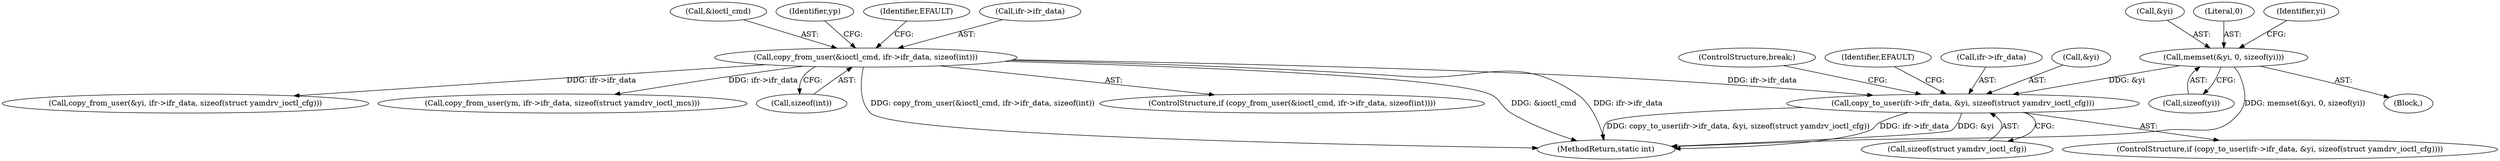 digraph "0_linux_8e3fbf870481eb53b2d3a322d1fc395ad8b367ed@API" {
"1000706" [label="(Call,copy_to_user(ifr->ifr_data, &yi, sizeof(struct yamdrv_ioctl_cfg)))"];
"1000121" [label="(Call,copy_from_user(&ioctl_cmd, ifr->ifr_data, sizeof(int)))"];
"1000602" [label="(Call,memset(&yi, 0, sizeof(yi)))"];
"1000603" [label="(Call,&yi)"];
"1000121" [label="(Call,copy_from_user(&ioctl_cmd, ifr->ifr_data, sizeof(int)))"];
"1000712" [label="(Call,sizeof(struct yamdrv_ioctl_cfg))"];
"1000124" [label="(Call,ifr->ifr_data)"];
"1000716" [label="(Identifier,EFAULT)"];
"1000122" [label="(Call,&ioctl_cmd)"];
"1000127" [label="(Call,sizeof(int))"];
"1000605" [label="(Literal,0)"];
"1000707" [label="(Call,ifr->ifr_data)"];
"1000227" [label="(Call,copy_from_user(&yi, ifr->ifr_data, sizeof(struct yamdrv_ioctl_cfg)))"];
"1000182" [label="(Call,copy_from_user(ym, ifr->ifr_data, sizeof(struct yamdrv_ioctl_mcs)))"];
"1000135" [label="(Identifier,yp)"];
"1000710" [label="(Call,&yi)"];
"1000724" [label="(MethodReturn,static int)"];
"1000602" [label="(Call,memset(&yi, 0, sizeof(yi)))"];
"1000120" [label="(ControlStructure,if (copy_from_user(&ioctl_cmd, ifr->ifr_data, sizeof(int))))"];
"1000705" [label="(ControlStructure,if (copy_to_user(ifr->ifr_data, &yi, sizeof(struct yamdrv_ioctl_cfg))))"];
"1000131" [label="(Identifier,EFAULT)"];
"1000717" [label="(ControlStructure,break;)"];
"1000157" [label="(Block,)"];
"1000706" [label="(Call,copy_to_user(ifr->ifr_data, &yi, sizeof(struct yamdrv_ioctl_cfg)))"];
"1000611" [label="(Identifier,yi)"];
"1000606" [label="(Call,sizeof(yi))"];
"1000706" -> "1000705"  [label="AST: "];
"1000706" -> "1000712"  [label="CFG: "];
"1000707" -> "1000706"  [label="AST: "];
"1000710" -> "1000706"  [label="AST: "];
"1000712" -> "1000706"  [label="AST: "];
"1000716" -> "1000706"  [label="CFG: "];
"1000717" -> "1000706"  [label="CFG: "];
"1000706" -> "1000724"  [label="DDG: &yi"];
"1000706" -> "1000724"  [label="DDG: copy_to_user(ifr->ifr_data, &yi, sizeof(struct yamdrv_ioctl_cfg))"];
"1000706" -> "1000724"  [label="DDG: ifr->ifr_data"];
"1000121" -> "1000706"  [label="DDG: ifr->ifr_data"];
"1000602" -> "1000706"  [label="DDG: &yi"];
"1000121" -> "1000120"  [label="AST: "];
"1000121" -> "1000127"  [label="CFG: "];
"1000122" -> "1000121"  [label="AST: "];
"1000124" -> "1000121"  [label="AST: "];
"1000127" -> "1000121"  [label="AST: "];
"1000131" -> "1000121"  [label="CFG: "];
"1000135" -> "1000121"  [label="CFG: "];
"1000121" -> "1000724"  [label="DDG: copy_from_user(&ioctl_cmd, ifr->ifr_data, sizeof(int))"];
"1000121" -> "1000724"  [label="DDG: &ioctl_cmd"];
"1000121" -> "1000724"  [label="DDG: ifr->ifr_data"];
"1000121" -> "1000182"  [label="DDG: ifr->ifr_data"];
"1000121" -> "1000227"  [label="DDG: ifr->ifr_data"];
"1000602" -> "1000157"  [label="AST: "];
"1000602" -> "1000606"  [label="CFG: "];
"1000603" -> "1000602"  [label="AST: "];
"1000605" -> "1000602"  [label="AST: "];
"1000606" -> "1000602"  [label="AST: "];
"1000611" -> "1000602"  [label="CFG: "];
"1000602" -> "1000724"  [label="DDG: memset(&yi, 0, sizeof(yi))"];
}
